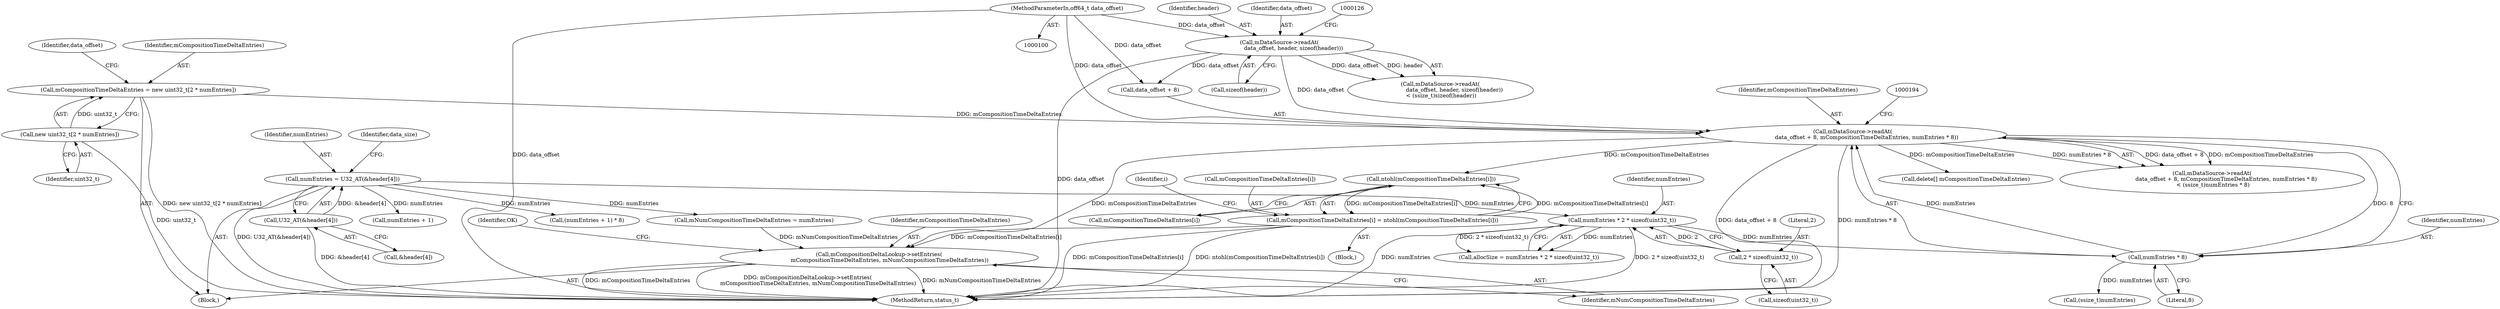digraph "1_Android_cf1581c66c2ad8c5b1aaca2e43e350cf5974f46d@array" {
"1000222" [label="(Call,ntohl(mCompositionTimeDeltaEntries[i]))"];
"1000184" [label="(Call,mDataSource->readAt(\n                data_offset + 8, mCompositionTimeDeltaEntries, numEntries * 8))"];
"1000120" [label="(Call,mDataSource->readAt(\n                data_offset, header, sizeof(header)))"];
"1000101" [label="(MethodParameterIn,off64_t data_offset)"];
"1000178" [label="(Call,mCompositionTimeDeltaEntries = new uint32_t[2 * numEntries])"];
"1000180" [label="(Call,new uint32_t[2 * numEntries])"];
"1000189" [label="(Call,numEntries * 8)"];
"1000165" [label="(Call,numEntries * 2 * sizeof(uint32_t))"];
"1000141" [label="(Call,numEntries = U32_AT(&header[4]))"];
"1000143" [label="(Call,U32_AT(&header[4]))"];
"1000167" [label="(Call,2 * sizeof(uint32_t))"];
"1000218" [label="(Call,mCompositionTimeDeltaEntries[i] = ntohl(mCompositionTimeDeltaEntries[i]))"];
"1000222" [label="(Call,ntohl(mCompositionTimeDeltaEntries[i]))"];
"1000226" [label="(Call,mCompositionDeltaLookup->setEntries(\n            mCompositionTimeDeltaEntries, mNumCompositionTimeDeltaEntries))"];
"1000168" [label="(Literal,2)"];
"1000142" [label="(Identifier,numEntries)"];
"1000189" [label="(Call,numEntries * 8)"];
"1000101" [label="(MethodParameterIn,off64_t data_offset)"];
"1000228" [label="(Identifier,mNumCompositionTimeDeltaEntries)"];
"1000190" [label="(Identifier,numEntries)"];
"1000227" [label="(Identifier,mCompositionTimeDeltaEntries)"];
"1000217" [label="(Block,)"];
"1000185" [label="(Call,data_offset + 8)"];
"1000193" [label="(Call,(ssize_t)numEntries)"];
"1000119" [label="(Call,mDataSource->readAt(\n                data_offset, header, sizeof(header))\n < (ssize_t)sizeof(header))"];
"1000163" [label="(Call,allocSize = numEntries * 2 * sizeof(uint32_t))"];
"1000122" [label="(Identifier,header)"];
"1000169" [label="(Call,sizeof(uint32_t))"];
"1000216" [label="(Identifier,i)"];
"1000179" [label="(Identifier,mCompositionTimeDeltaEntries)"];
"1000226" [label="(Call,mCompositionDeltaLookup->setEntries(\n            mCompositionTimeDeltaEntries, mNumCompositionTimeDeltaEntries))"];
"1000218" [label="(Call,mCompositionTimeDeltaEntries[i] = ntohl(mCompositionTimeDeltaEntries[i]))"];
"1000120" [label="(Call,mDataSource->readAt(\n                data_offset, header, sizeof(header)))"];
"1000166" [label="(Identifier,numEntries)"];
"1000152" [label="(Call,numEntries + 1)"];
"1000159" [label="(Call,mNumCompositionTimeDeltaEntries = numEntries)"];
"1000178" [label="(Call,mCompositionTimeDeltaEntries = new uint32_t[2 * numEntries])"];
"1000180" [label="(Call,new uint32_t[2 * numEntries])"];
"1000181" [label="(Identifier,uint32_t)"];
"1000219" [label="(Call,mCompositionTimeDeltaEntries[i])"];
"1000151" [label="(Call,(numEntries + 1) * 8)"];
"1000186" [label="(Identifier,data_offset)"];
"1000144" [label="(Call,&header[4])"];
"1000143" [label="(Call,U32_AT(&header[4]))"];
"1000150" [label="(Identifier,data_size)"];
"1000222" [label="(Call,ntohl(mCompositionTimeDeltaEntries[i]))"];
"1000165" [label="(Call,numEntries * 2 * sizeof(uint32_t))"];
"1000141" [label="(Call,numEntries = U32_AT(&header[4]))"];
"1000231" [label="(MethodReturn,status_t)"];
"1000198" [label="(Call,delete[] mCompositionTimeDeltaEntries)"];
"1000121" [label="(Identifier,data_offset)"];
"1000230" [label="(Identifier,OK)"];
"1000123" [label="(Call,sizeof(header))"];
"1000184" [label="(Call,mDataSource->readAt(\n                data_offset + 8, mCompositionTimeDeltaEntries, numEntries * 8))"];
"1000191" [label="(Literal,8)"];
"1000223" [label="(Call,mCompositionTimeDeltaEntries[i])"];
"1000103" [label="(Block,)"];
"1000183" [label="(Call,mDataSource->readAt(\n                data_offset + 8, mCompositionTimeDeltaEntries, numEntries * 8)\n < (ssize_t)numEntries * 8)"];
"1000167" [label="(Call,2 * sizeof(uint32_t))"];
"1000188" [label="(Identifier,mCompositionTimeDeltaEntries)"];
"1000222" -> "1000218"  [label="AST: "];
"1000222" -> "1000223"  [label="CFG: "];
"1000223" -> "1000222"  [label="AST: "];
"1000218" -> "1000222"  [label="CFG: "];
"1000222" -> "1000218"  [label="DDG: mCompositionTimeDeltaEntries[i]"];
"1000184" -> "1000222"  [label="DDG: mCompositionTimeDeltaEntries"];
"1000218" -> "1000222"  [label="DDG: mCompositionTimeDeltaEntries[i]"];
"1000184" -> "1000183"  [label="AST: "];
"1000184" -> "1000189"  [label="CFG: "];
"1000185" -> "1000184"  [label="AST: "];
"1000188" -> "1000184"  [label="AST: "];
"1000189" -> "1000184"  [label="AST: "];
"1000194" -> "1000184"  [label="CFG: "];
"1000184" -> "1000231"  [label="DDG: data_offset + 8"];
"1000184" -> "1000231"  [label="DDG: numEntries * 8"];
"1000184" -> "1000183"  [label="DDG: data_offset + 8"];
"1000184" -> "1000183"  [label="DDG: mCompositionTimeDeltaEntries"];
"1000184" -> "1000183"  [label="DDG: numEntries * 8"];
"1000120" -> "1000184"  [label="DDG: data_offset"];
"1000101" -> "1000184"  [label="DDG: data_offset"];
"1000178" -> "1000184"  [label="DDG: mCompositionTimeDeltaEntries"];
"1000189" -> "1000184"  [label="DDG: numEntries"];
"1000189" -> "1000184"  [label="DDG: 8"];
"1000184" -> "1000198"  [label="DDG: mCompositionTimeDeltaEntries"];
"1000184" -> "1000226"  [label="DDG: mCompositionTimeDeltaEntries"];
"1000120" -> "1000119"  [label="AST: "];
"1000120" -> "1000123"  [label="CFG: "];
"1000121" -> "1000120"  [label="AST: "];
"1000122" -> "1000120"  [label="AST: "];
"1000123" -> "1000120"  [label="AST: "];
"1000126" -> "1000120"  [label="CFG: "];
"1000120" -> "1000231"  [label="DDG: data_offset"];
"1000120" -> "1000119"  [label="DDG: data_offset"];
"1000120" -> "1000119"  [label="DDG: header"];
"1000101" -> "1000120"  [label="DDG: data_offset"];
"1000120" -> "1000185"  [label="DDG: data_offset"];
"1000101" -> "1000100"  [label="AST: "];
"1000101" -> "1000231"  [label="DDG: data_offset"];
"1000101" -> "1000185"  [label="DDG: data_offset"];
"1000178" -> "1000103"  [label="AST: "];
"1000178" -> "1000180"  [label="CFG: "];
"1000179" -> "1000178"  [label="AST: "];
"1000180" -> "1000178"  [label="AST: "];
"1000186" -> "1000178"  [label="CFG: "];
"1000178" -> "1000231"  [label="DDG: new uint32_t[2 * numEntries]"];
"1000180" -> "1000178"  [label="DDG: uint32_t"];
"1000180" -> "1000181"  [label="CFG: "];
"1000181" -> "1000180"  [label="AST: "];
"1000180" -> "1000231"  [label="DDG: uint32_t"];
"1000189" -> "1000191"  [label="CFG: "];
"1000190" -> "1000189"  [label="AST: "];
"1000191" -> "1000189"  [label="AST: "];
"1000165" -> "1000189"  [label="DDG: numEntries"];
"1000189" -> "1000193"  [label="DDG: numEntries"];
"1000165" -> "1000163"  [label="AST: "];
"1000165" -> "1000167"  [label="CFG: "];
"1000166" -> "1000165"  [label="AST: "];
"1000167" -> "1000165"  [label="AST: "];
"1000163" -> "1000165"  [label="CFG: "];
"1000165" -> "1000231"  [label="DDG: numEntries"];
"1000165" -> "1000231"  [label="DDG: 2 * sizeof(uint32_t)"];
"1000165" -> "1000163"  [label="DDG: numEntries"];
"1000165" -> "1000163"  [label="DDG: 2 * sizeof(uint32_t)"];
"1000141" -> "1000165"  [label="DDG: numEntries"];
"1000167" -> "1000165"  [label="DDG: 2"];
"1000141" -> "1000103"  [label="AST: "];
"1000141" -> "1000143"  [label="CFG: "];
"1000142" -> "1000141"  [label="AST: "];
"1000143" -> "1000141"  [label="AST: "];
"1000150" -> "1000141"  [label="CFG: "];
"1000141" -> "1000231"  [label="DDG: U32_AT(&header[4])"];
"1000143" -> "1000141"  [label="DDG: &header[4]"];
"1000141" -> "1000151"  [label="DDG: numEntries"];
"1000141" -> "1000152"  [label="DDG: numEntries"];
"1000141" -> "1000159"  [label="DDG: numEntries"];
"1000143" -> "1000144"  [label="CFG: "];
"1000144" -> "1000143"  [label="AST: "];
"1000143" -> "1000231"  [label="DDG: &header[4]"];
"1000167" -> "1000169"  [label="CFG: "];
"1000168" -> "1000167"  [label="AST: "];
"1000169" -> "1000167"  [label="AST: "];
"1000218" -> "1000217"  [label="AST: "];
"1000219" -> "1000218"  [label="AST: "];
"1000216" -> "1000218"  [label="CFG: "];
"1000218" -> "1000231"  [label="DDG: mCompositionTimeDeltaEntries[i]"];
"1000218" -> "1000231"  [label="DDG: ntohl(mCompositionTimeDeltaEntries[i])"];
"1000218" -> "1000226"  [label="DDG: mCompositionTimeDeltaEntries[i]"];
"1000226" -> "1000103"  [label="AST: "];
"1000226" -> "1000228"  [label="CFG: "];
"1000227" -> "1000226"  [label="AST: "];
"1000228" -> "1000226"  [label="AST: "];
"1000230" -> "1000226"  [label="CFG: "];
"1000226" -> "1000231"  [label="DDG: mCompositionTimeDeltaEntries"];
"1000226" -> "1000231"  [label="DDG: mCompositionDeltaLookup->setEntries(\n            mCompositionTimeDeltaEntries, mNumCompositionTimeDeltaEntries)"];
"1000226" -> "1000231"  [label="DDG: mNumCompositionTimeDeltaEntries"];
"1000159" -> "1000226"  [label="DDG: mNumCompositionTimeDeltaEntries"];
}
